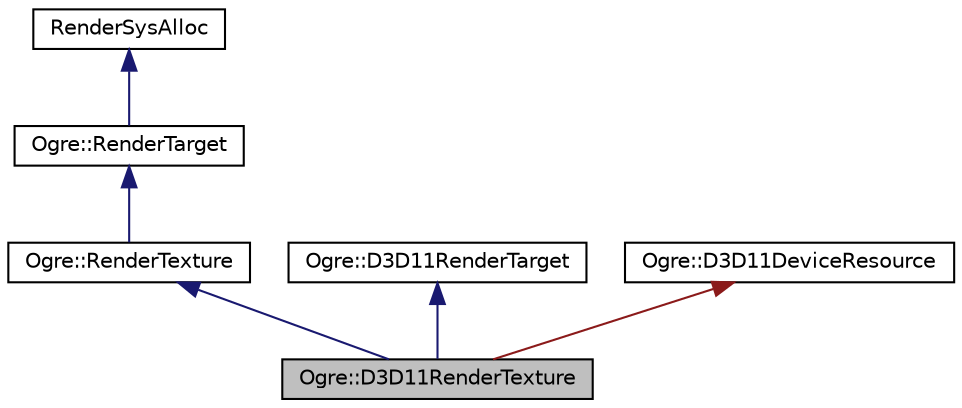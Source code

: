 digraph "Ogre::D3D11RenderTexture"
{
  bgcolor="transparent";
  edge [fontname="Helvetica",fontsize="10",labelfontname="Helvetica",labelfontsize="10"];
  node [fontname="Helvetica",fontsize="10",shape=record];
  Node0 [label="Ogre::D3D11RenderTexture",height=0.2,width=0.4,color="black", fillcolor="grey75", style="filled", fontcolor="black"];
  Node1 -> Node0 [dir="back",color="midnightblue",fontsize="10",style="solid",fontname="Helvetica"];
  Node1 [label="Ogre::RenderTexture",height=0.2,width=0.4,color="black",URL="$class_ogre_1_1_render_texture.html",tooltip="This class represents a RenderTarget that renders to a Texture. "];
  Node2 -> Node1 [dir="back",color="midnightblue",fontsize="10",style="solid",fontname="Helvetica"];
  Node2 [label="Ogre::RenderTarget",height=0.2,width=0.4,color="black",URL="$class_ogre_1_1_render_target.html",tooltip="A &#39;canvas&#39; which can receive the results of a rendering operation. "];
  Node3 -> Node2 [dir="back",color="midnightblue",fontsize="10",style="solid",fontname="Helvetica"];
  Node3 [label="RenderSysAlloc",height=0.2,width=0.4,color="black",URL="$class_ogre_1_1_allocated_object.html"];
  Node4 -> Node0 [dir="back",color="midnightblue",fontsize="10",style="solid",fontname="Helvetica"];
  Node4 [label="Ogre::D3D11RenderTarget",height=0.2,width=0.4,color="black",URL="$class_ogre_1_1_d3_d11_render_target.html"];
  Node5 -> Node0 [dir="back",color="firebrick4",fontsize="10",style="solid",fontname="Helvetica"];
  Node5 [label="Ogre::D3D11DeviceResource",height=0.2,width=0.4,color="black",URL="$class_ogre_1_1_d3_d11_device_resource.html",tooltip="Represents a Direct3D rendering resource. "];
}
